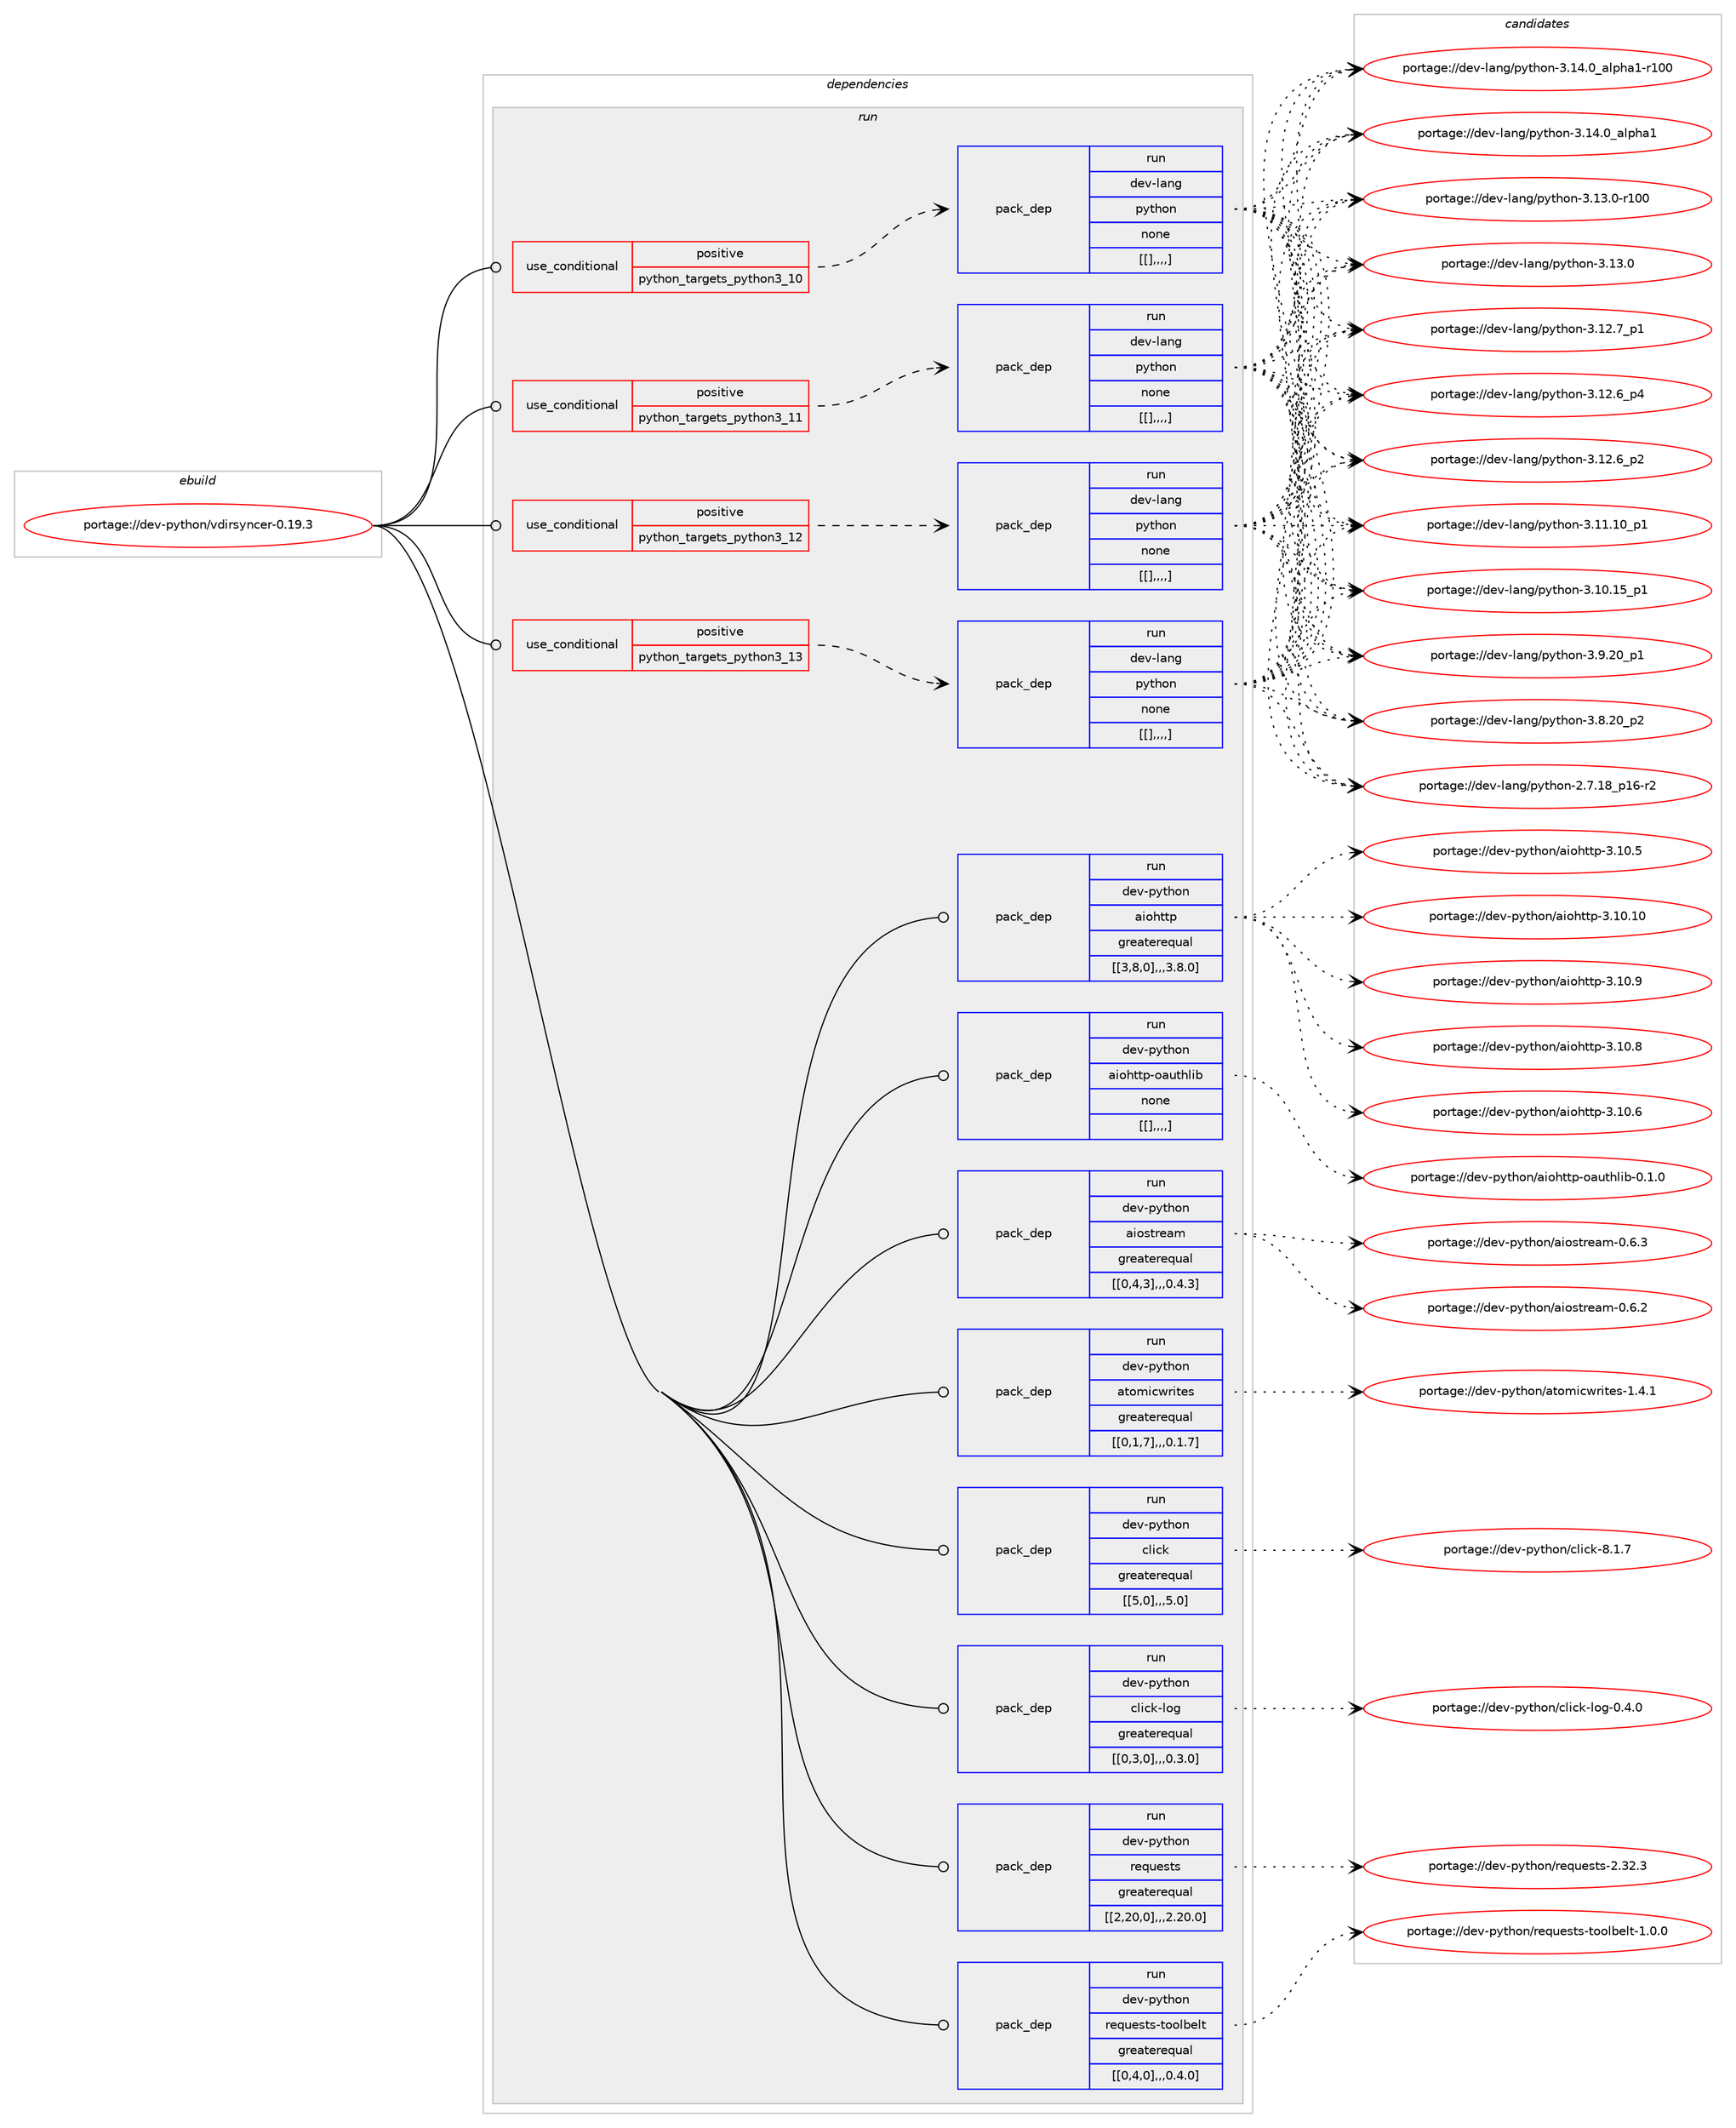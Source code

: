 digraph prolog {

# *************
# Graph options
# *************

newrank=true;
concentrate=true;
compound=true;
graph [rankdir=LR,fontname=Helvetica,fontsize=10,ranksep=1.5];#, ranksep=2.5, nodesep=0.2];
edge  [arrowhead=vee];
node  [fontname=Helvetica,fontsize=10];

# **********
# The ebuild
# **********

subgraph cluster_leftcol {
color=gray;
label=<<i>ebuild</i>>;
id [label="portage://dev-python/vdirsyncer-0.19.3", color=red, width=4, href="../dev-python/vdirsyncer-0.19.3.svg"];
}

# ****************
# The dependencies
# ****************

subgraph cluster_midcol {
color=gray;
label=<<i>dependencies</i>>;
subgraph cluster_compile {
fillcolor="#eeeeee";
style=filled;
label=<<i>compile</i>>;
}
subgraph cluster_compileandrun {
fillcolor="#eeeeee";
style=filled;
label=<<i>compile and run</i>>;
}
subgraph cluster_run {
fillcolor="#eeeeee";
style=filled;
label=<<i>run</i>>;
subgraph cond43982 {
dependency174409 [label=<<TABLE BORDER="0" CELLBORDER="1" CELLSPACING="0" CELLPADDING="4"><TR><TD ROWSPAN="3" CELLPADDING="10">use_conditional</TD></TR><TR><TD>positive</TD></TR><TR><TD>python_targets_python3_10</TD></TR></TABLE>>, shape=none, color=red];
subgraph pack129085 {
dependency174411 [label=<<TABLE BORDER="0" CELLBORDER="1" CELLSPACING="0" CELLPADDING="4" WIDTH="220"><TR><TD ROWSPAN="6" CELLPADDING="30">pack_dep</TD></TR><TR><TD WIDTH="110">run</TD></TR><TR><TD>dev-lang</TD></TR><TR><TD>python</TD></TR><TR><TD>none</TD></TR><TR><TD>[[],,,,]</TD></TR></TABLE>>, shape=none, color=blue];
}
dependency174409:e -> dependency174411:w [weight=20,style="dashed",arrowhead="vee"];
}
id:e -> dependency174409:w [weight=20,style="solid",arrowhead="odot"];
subgraph cond43983 {
dependency174415 [label=<<TABLE BORDER="0" CELLBORDER="1" CELLSPACING="0" CELLPADDING="4"><TR><TD ROWSPAN="3" CELLPADDING="10">use_conditional</TD></TR><TR><TD>positive</TD></TR><TR><TD>python_targets_python3_11</TD></TR></TABLE>>, shape=none, color=red];
subgraph pack129087 {
dependency174431 [label=<<TABLE BORDER="0" CELLBORDER="1" CELLSPACING="0" CELLPADDING="4" WIDTH="220"><TR><TD ROWSPAN="6" CELLPADDING="30">pack_dep</TD></TR><TR><TD WIDTH="110">run</TD></TR><TR><TD>dev-lang</TD></TR><TR><TD>python</TD></TR><TR><TD>none</TD></TR><TR><TD>[[],,,,]</TD></TR></TABLE>>, shape=none, color=blue];
}
dependency174415:e -> dependency174431:w [weight=20,style="dashed",arrowhead="vee"];
}
id:e -> dependency174415:w [weight=20,style="solid",arrowhead="odot"];
subgraph cond44021 {
dependency174509 [label=<<TABLE BORDER="0" CELLBORDER="1" CELLSPACING="0" CELLPADDING="4"><TR><TD ROWSPAN="3" CELLPADDING="10">use_conditional</TD></TR><TR><TD>positive</TD></TR><TR><TD>python_targets_python3_12</TD></TR></TABLE>>, shape=none, color=red];
subgraph pack129142 {
dependency174514 [label=<<TABLE BORDER="0" CELLBORDER="1" CELLSPACING="0" CELLPADDING="4" WIDTH="220"><TR><TD ROWSPAN="6" CELLPADDING="30">pack_dep</TD></TR><TR><TD WIDTH="110">run</TD></TR><TR><TD>dev-lang</TD></TR><TR><TD>python</TD></TR><TR><TD>none</TD></TR><TR><TD>[[],,,,]</TD></TR></TABLE>>, shape=none, color=blue];
}
dependency174509:e -> dependency174514:w [weight=20,style="dashed",arrowhead="vee"];
}
id:e -> dependency174509:w [weight=20,style="solid",arrowhead="odot"];
subgraph cond44027 {
dependency174520 [label=<<TABLE BORDER="0" CELLBORDER="1" CELLSPACING="0" CELLPADDING="4"><TR><TD ROWSPAN="3" CELLPADDING="10">use_conditional</TD></TR><TR><TD>positive</TD></TR><TR><TD>python_targets_python3_13</TD></TR></TABLE>>, shape=none, color=red];
subgraph pack129188 {
dependency174592 [label=<<TABLE BORDER="0" CELLBORDER="1" CELLSPACING="0" CELLPADDING="4" WIDTH="220"><TR><TD ROWSPAN="6" CELLPADDING="30">pack_dep</TD></TR><TR><TD WIDTH="110">run</TD></TR><TR><TD>dev-lang</TD></TR><TR><TD>python</TD></TR><TR><TD>none</TD></TR><TR><TD>[[],,,,]</TD></TR></TABLE>>, shape=none, color=blue];
}
dependency174520:e -> dependency174592:w [weight=20,style="dashed",arrowhead="vee"];
}
id:e -> dependency174520:w [weight=20,style="solid",arrowhead="odot"];
subgraph pack129193 {
dependency174603 [label=<<TABLE BORDER="0" CELLBORDER="1" CELLSPACING="0" CELLPADDING="4" WIDTH="220"><TR><TD ROWSPAN="6" CELLPADDING="30">pack_dep</TD></TR><TR><TD WIDTH="110">run</TD></TR><TR><TD>dev-python</TD></TR><TR><TD>aiohttp</TD></TR><TR><TD>greaterequal</TD></TR><TR><TD>[[3,8,0],,,3.8.0]</TD></TR></TABLE>>, shape=none, color=blue];
}
id:e -> dependency174603:w [weight=20,style="solid",arrowhead="odot"];
subgraph pack129198 {
dependency174615 [label=<<TABLE BORDER="0" CELLBORDER="1" CELLSPACING="0" CELLPADDING="4" WIDTH="220"><TR><TD ROWSPAN="6" CELLPADDING="30">pack_dep</TD></TR><TR><TD WIDTH="110">run</TD></TR><TR><TD>dev-python</TD></TR><TR><TD>aiohttp-oauthlib</TD></TR><TR><TD>none</TD></TR><TR><TD>[[],,,,]</TD></TR></TABLE>>, shape=none, color=blue];
}
id:e -> dependency174615:w [weight=20,style="solid",arrowhead="odot"];
subgraph pack129230 {
dependency174682 [label=<<TABLE BORDER="0" CELLBORDER="1" CELLSPACING="0" CELLPADDING="4" WIDTH="220"><TR><TD ROWSPAN="6" CELLPADDING="30">pack_dep</TD></TR><TR><TD WIDTH="110">run</TD></TR><TR><TD>dev-python</TD></TR><TR><TD>aiostream</TD></TR><TR><TD>greaterequal</TD></TR><TR><TD>[[0,4,3],,,0.4.3]</TD></TR></TABLE>>, shape=none, color=blue];
}
id:e -> dependency174682:w [weight=20,style="solid",arrowhead="odot"];
subgraph pack129252 {
dependency174712 [label=<<TABLE BORDER="0" CELLBORDER="1" CELLSPACING="0" CELLPADDING="4" WIDTH="220"><TR><TD ROWSPAN="6" CELLPADDING="30">pack_dep</TD></TR><TR><TD WIDTH="110">run</TD></TR><TR><TD>dev-python</TD></TR><TR><TD>atomicwrites</TD></TR><TR><TD>greaterequal</TD></TR><TR><TD>[[0,1,7],,,0.1.7]</TD></TR></TABLE>>, shape=none, color=blue];
}
id:e -> dependency174712:w [weight=20,style="solid",arrowhead="odot"];
subgraph pack129258 {
dependency174736 [label=<<TABLE BORDER="0" CELLBORDER="1" CELLSPACING="0" CELLPADDING="4" WIDTH="220"><TR><TD ROWSPAN="6" CELLPADDING="30">pack_dep</TD></TR><TR><TD WIDTH="110">run</TD></TR><TR><TD>dev-python</TD></TR><TR><TD>click</TD></TR><TR><TD>greaterequal</TD></TR><TR><TD>[[5,0],,,5.0]</TD></TR></TABLE>>, shape=none, color=blue];
}
id:e -> dependency174736:w [weight=20,style="solid",arrowhead="odot"];
subgraph pack129272 {
dependency174739 [label=<<TABLE BORDER="0" CELLBORDER="1" CELLSPACING="0" CELLPADDING="4" WIDTH="220"><TR><TD ROWSPAN="6" CELLPADDING="30">pack_dep</TD></TR><TR><TD WIDTH="110">run</TD></TR><TR><TD>dev-python</TD></TR><TR><TD>click-log</TD></TR><TR><TD>greaterequal</TD></TR><TR><TD>[[0,3,0],,,0.3.0]</TD></TR></TABLE>>, shape=none, color=blue];
}
id:e -> dependency174739:w [weight=20,style="solid",arrowhead="odot"];
subgraph pack129277 {
dependency174786 [label=<<TABLE BORDER="0" CELLBORDER="1" CELLSPACING="0" CELLPADDING="4" WIDTH="220"><TR><TD ROWSPAN="6" CELLPADDING="30">pack_dep</TD></TR><TR><TD WIDTH="110">run</TD></TR><TR><TD>dev-python</TD></TR><TR><TD>requests</TD></TR><TR><TD>greaterequal</TD></TR><TR><TD>[[2,20,0],,,2.20.0]</TD></TR></TABLE>>, shape=none, color=blue];
}
id:e -> dependency174786:w [weight=20,style="solid",arrowhead="odot"];
subgraph pack129307 {
dependency174791 [label=<<TABLE BORDER="0" CELLBORDER="1" CELLSPACING="0" CELLPADDING="4" WIDTH="220"><TR><TD ROWSPAN="6" CELLPADDING="30">pack_dep</TD></TR><TR><TD WIDTH="110">run</TD></TR><TR><TD>dev-python</TD></TR><TR><TD>requests-toolbelt</TD></TR><TR><TD>greaterequal</TD></TR><TR><TD>[[0,4,0],,,0.4.0]</TD></TR></TABLE>>, shape=none, color=blue];
}
id:e -> dependency174791:w [weight=20,style="solid",arrowhead="odot"];
}
}

# **************
# The candidates
# **************

subgraph cluster_choices {
rank=same;
color=gray;
label=<<i>candidates</i>>;

subgraph choice129093 {
color=black;
nodesep=1;
choice100101118451089711010347112121116104111110455146495246489597108112104974945114494848 [label="portage://dev-lang/python-3.14.0_alpha1-r100", color=red, width=4,href="../dev-lang/python-3.14.0_alpha1-r100.svg"];
choice1001011184510897110103471121211161041111104551464952464895971081121049749 [label="portage://dev-lang/python-3.14.0_alpha1", color=red, width=4,href="../dev-lang/python-3.14.0_alpha1.svg"];
choice1001011184510897110103471121211161041111104551464951464845114494848 [label="portage://dev-lang/python-3.13.0-r100", color=red, width=4,href="../dev-lang/python-3.13.0-r100.svg"];
choice10010111845108971101034711212111610411111045514649514648 [label="portage://dev-lang/python-3.13.0", color=red, width=4,href="../dev-lang/python-3.13.0.svg"];
choice100101118451089711010347112121116104111110455146495046559511249 [label="portage://dev-lang/python-3.12.7_p1", color=red, width=4,href="../dev-lang/python-3.12.7_p1.svg"];
choice100101118451089711010347112121116104111110455146495046549511252 [label="portage://dev-lang/python-3.12.6_p4", color=red, width=4,href="../dev-lang/python-3.12.6_p4.svg"];
choice100101118451089711010347112121116104111110455146495046549511250 [label="portage://dev-lang/python-3.12.6_p2", color=red, width=4,href="../dev-lang/python-3.12.6_p2.svg"];
choice10010111845108971101034711212111610411111045514649494649489511249 [label="portage://dev-lang/python-3.11.10_p1", color=red, width=4,href="../dev-lang/python-3.11.10_p1.svg"];
choice10010111845108971101034711212111610411111045514649484649539511249 [label="portage://dev-lang/python-3.10.15_p1", color=red, width=4,href="../dev-lang/python-3.10.15_p1.svg"];
choice100101118451089711010347112121116104111110455146574650489511249 [label="portage://dev-lang/python-3.9.20_p1", color=red, width=4,href="../dev-lang/python-3.9.20_p1.svg"];
choice100101118451089711010347112121116104111110455146564650489511250 [label="portage://dev-lang/python-3.8.20_p2", color=red, width=4,href="../dev-lang/python-3.8.20_p2.svg"];
choice100101118451089711010347112121116104111110455046554649569511249544511450 [label="portage://dev-lang/python-2.7.18_p16-r2", color=red, width=4,href="../dev-lang/python-2.7.18_p16-r2.svg"];
dependency174411:e -> choice100101118451089711010347112121116104111110455146495246489597108112104974945114494848:w [style=dotted,weight="100"];
dependency174411:e -> choice1001011184510897110103471121211161041111104551464952464895971081121049749:w [style=dotted,weight="100"];
dependency174411:e -> choice1001011184510897110103471121211161041111104551464951464845114494848:w [style=dotted,weight="100"];
dependency174411:e -> choice10010111845108971101034711212111610411111045514649514648:w [style=dotted,weight="100"];
dependency174411:e -> choice100101118451089711010347112121116104111110455146495046559511249:w [style=dotted,weight="100"];
dependency174411:e -> choice100101118451089711010347112121116104111110455146495046549511252:w [style=dotted,weight="100"];
dependency174411:e -> choice100101118451089711010347112121116104111110455146495046549511250:w [style=dotted,weight="100"];
dependency174411:e -> choice10010111845108971101034711212111610411111045514649494649489511249:w [style=dotted,weight="100"];
dependency174411:e -> choice10010111845108971101034711212111610411111045514649484649539511249:w [style=dotted,weight="100"];
dependency174411:e -> choice100101118451089711010347112121116104111110455146574650489511249:w [style=dotted,weight="100"];
dependency174411:e -> choice100101118451089711010347112121116104111110455146564650489511250:w [style=dotted,weight="100"];
dependency174411:e -> choice100101118451089711010347112121116104111110455046554649569511249544511450:w [style=dotted,weight="100"];
}
subgraph choice129119 {
color=black;
nodesep=1;
choice100101118451089711010347112121116104111110455146495246489597108112104974945114494848 [label="portage://dev-lang/python-3.14.0_alpha1-r100", color=red, width=4,href="../dev-lang/python-3.14.0_alpha1-r100.svg"];
choice1001011184510897110103471121211161041111104551464952464895971081121049749 [label="portage://dev-lang/python-3.14.0_alpha1", color=red, width=4,href="../dev-lang/python-3.14.0_alpha1.svg"];
choice1001011184510897110103471121211161041111104551464951464845114494848 [label="portage://dev-lang/python-3.13.0-r100", color=red, width=4,href="../dev-lang/python-3.13.0-r100.svg"];
choice10010111845108971101034711212111610411111045514649514648 [label="portage://dev-lang/python-3.13.0", color=red, width=4,href="../dev-lang/python-3.13.0.svg"];
choice100101118451089711010347112121116104111110455146495046559511249 [label="portage://dev-lang/python-3.12.7_p1", color=red, width=4,href="../dev-lang/python-3.12.7_p1.svg"];
choice100101118451089711010347112121116104111110455146495046549511252 [label="portage://dev-lang/python-3.12.6_p4", color=red, width=4,href="../dev-lang/python-3.12.6_p4.svg"];
choice100101118451089711010347112121116104111110455146495046549511250 [label="portage://dev-lang/python-3.12.6_p2", color=red, width=4,href="../dev-lang/python-3.12.6_p2.svg"];
choice10010111845108971101034711212111610411111045514649494649489511249 [label="portage://dev-lang/python-3.11.10_p1", color=red, width=4,href="../dev-lang/python-3.11.10_p1.svg"];
choice10010111845108971101034711212111610411111045514649484649539511249 [label="portage://dev-lang/python-3.10.15_p1", color=red, width=4,href="../dev-lang/python-3.10.15_p1.svg"];
choice100101118451089711010347112121116104111110455146574650489511249 [label="portage://dev-lang/python-3.9.20_p1", color=red, width=4,href="../dev-lang/python-3.9.20_p1.svg"];
choice100101118451089711010347112121116104111110455146564650489511250 [label="portage://dev-lang/python-3.8.20_p2", color=red, width=4,href="../dev-lang/python-3.8.20_p2.svg"];
choice100101118451089711010347112121116104111110455046554649569511249544511450 [label="portage://dev-lang/python-2.7.18_p16-r2", color=red, width=4,href="../dev-lang/python-2.7.18_p16-r2.svg"];
dependency174431:e -> choice100101118451089711010347112121116104111110455146495246489597108112104974945114494848:w [style=dotted,weight="100"];
dependency174431:e -> choice1001011184510897110103471121211161041111104551464952464895971081121049749:w [style=dotted,weight="100"];
dependency174431:e -> choice1001011184510897110103471121211161041111104551464951464845114494848:w [style=dotted,weight="100"];
dependency174431:e -> choice10010111845108971101034711212111610411111045514649514648:w [style=dotted,weight="100"];
dependency174431:e -> choice100101118451089711010347112121116104111110455146495046559511249:w [style=dotted,weight="100"];
dependency174431:e -> choice100101118451089711010347112121116104111110455146495046549511252:w [style=dotted,weight="100"];
dependency174431:e -> choice100101118451089711010347112121116104111110455146495046549511250:w [style=dotted,weight="100"];
dependency174431:e -> choice10010111845108971101034711212111610411111045514649494649489511249:w [style=dotted,weight="100"];
dependency174431:e -> choice10010111845108971101034711212111610411111045514649484649539511249:w [style=dotted,weight="100"];
dependency174431:e -> choice100101118451089711010347112121116104111110455146574650489511249:w [style=dotted,weight="100"];
dependency174431:e -> choice100101118451089711010347112121116104111110455146564650489511250:w [style=dotted,weight="100"];
dependency174431:e -> choice100101118451089711010347112121116104111110455046554649569511249544511450:w [style=dotted,weight="100"];
}
subgraph choice129181 {
color=black;
nodesep=1;
choice100101118451089711010347112121116104111110455146495246489597108112104974945114494848 [label="portage://dev-lang/python-3.14.0_alpha1-r100", color=red, width=4,href="../dev-lang/python-3.14.0_alpha1-r100.svg"];
choice1001011184510897110103471121211161041111104551464952464895971081121049749 [label="portage://dev-lang/python-3.14.0_alpha1", color=red, width=4,href="../dev-lang/python-3.14.0_alpha1.svg"];
choice1001011184510897110103471121211161041111104551464951464845114494848 [label="portage://dev-lang/python-3.13.0-r100", color=red, width=4,href="../dev-lang/python-3.13.0-r100.svg"];
choice10010111845108971101034711212111610411111045514649514648 [label="portage://dev-lang/python-3.13.0", color=red, width=4,href="../dev-lang/python-3.13.0.svg"];
choice100101118451089711010347112121116104111110455146495046559511249 [label="portage://dev-lang/python-3.12.7_p1", color=red, width=4,href="../dev-lang/python-3.12.7_p1.svg"];
choice100101118451089711010347112121116104111110455146495046549511252 [label="portage://dev-lang/python-3.12.6_p4", color=red, width=4,href="../dev-lang/python-3.12.6_p4.svg"];
choice100101118451089711010347112121116104111110455146495046549511250 [label="portage://dev-lang/python-3.12.6_p2", color=red, width=4,href="../dev-lang/python-3.12.6_p2.svg"];
choice10010111845108971101034711212111610411111045514649494649489511249 [label="portage://dev-lang/python-3.11.10_p1", color=red, width=4,href="../dev-lang/python-3.11.10_p1.svg"];
choice10010111845108971101034711212111610411111045514649484649539511249 [label="portage://dev-lang/python-3.10.15_p1", color=red, width=4,href="../dev-lang/python-3.10.15_p1.svg"];
choice100101118451089711010347112121116104111110455146574650489511249 [label="portage://dev-lang/python-3.9.20_p1", color=red, width=4,href="../dev-lang/python-3.9.20_p1.svg"];
choice100101118451089711010347112121116104111110455146564650489511250 [label="portage://dev-lang/python-3.8.20_p2", color=red, width=4,href="../dev-lang/python-3.8.20_p2.svg"];
choice100101118451089711010347112121116104111110455046554649569511249544511450 [label="portage://dev-lang/python-2.7.18_p16-r2", color=red, width=4,href="../dev-lang/python-2.7.18_p16-r2.svg"];
dependency174514:e -> choice100101118451089711010347112121116104111110455146495246489597108112104974945114494848:w [style=dotted,weight="100"];
dependency174514:e -> choice1001011184510897110103471121211161041111104551464952464895971081121049749:w [style=dotted,weight="100"];
dependency174514:e -> choice1001011184510897110103471121211161041111104551464951464845114494848:w [style=dotted,weight="100"];
dependency174514:e -> choice10010111845108971101034711212111610411111045514649514648:w [style=dotted,weight="100"];
dependency174514:e -> choice100101118451089711010347112121116104111110455146495046559511249:w [style=dotted,weight="100"];
dependency174514:e -> choice100101118451089711010347112121116104111110455146495046549511252:w [style=dotted,weight="100"];
dependency174514:e -> choice100101118451089711010347112121116104111110455146495046549511250:w [style=dotted,weight="100"];
dependency174514:e -> choice10010111845108971101034711212111610411111045514649494649489511249:w [style=dotted,weight="100"];
dependency174514:e -> choice10010111845108971101034711212111610411111045514649484649539511249:w [style=dotted,weight="100"];
dependency174514:e -> choice100101118451089711010347112121116104111110455146574650489511249:w [style=dotted,weight="100"];
dependency174514:e -> choice100101118451089711010347112121116104111110455146564650489511250:w [style=dotted,weight="100"];
dependency174514:e -> choice100101118451089711010347112121116104111110455046554649569511249544511450:w [style=dotted,weight="100"];
}
subgraph choice129208 {
color=black;
nodesep=1;
choice100101118451089711010347112121116104111110455146495246489597108112104974945114494848 [label="portage://dev-lang/python-3.14.0_alpha1-r100", color=red, width=4,href="../dev-lang/python-3.14.0_alpha1-r100.svg"];
choice1001011184510897110103471121211161041111104551464952464895971081121049749 [label="portage://dev-lang/python-3.14.0_alpha1", color=red, width=4,href="../dev-lang/python-3.14.0_alpha1.svg"];
choice1001011184510897110103471121211161041111104551464951464845114494848 [label="portage://dev-lang/python-3.13.0-r100", color=red, width=4,href="../dev-lang/python-3.13.0-r100.svg"];
choice10010111845108971101034711212111610411111045514649514648 [label="portage://dev-lang/python-3.13.0", color=red, width=4,href="../dev-lang/python-3.13.0.svg"];
choice100101118451089711010347112121116104111110455146495046559511249 [label="portage://dev-lang/python-3.12.7_p1", color=red, width=4,href="../dev-lang/python-3.12.7_p1.svg"];
choice100101118451089711010347112121116104111110455146495046549511252 [label="portage://dev-lang/python-3.12.6_p4", color=red, width=4,href="../dev-lang/python-3.12.6_p4.svg"];
choice100101118451089711010347112121116104111110455146495046549511250 [label="portage://dev-lang/python-3.12.6_p2", color=red, width=4,href="../dev-lang/python-3.12.6_p2.svg"];
choice10010111845108971101034711212111610411111045514649494649489511249 [label="portage://dev-lang/python-3.11.10_p1", color=red, width=4,href="../dev-lang/python-3.11.10_p1.svg"];
choice10010111845108971101034711212111610411111045514649484649539511249 [label="portage://dev-lang/python-3.10.15_p1", color=red, width=4,href="../dev-lang/python-3.10.15_p1.svg"];
choice100101118451089711010347112121116104111110455146574650489511249 [label="portage://dev-lang/python-3.9.20_p1", color=red, width=4,href="../dev-lang/python-3.9.20_p1.svg"];
choice100101118451089711010347112121116104111110455146564650489511250 [label="portage://dev-lang/python-3.8.20_p2", color=red, width=4,href="../dev-lang/python-3.8.20_p2.svg"];
choice100101118451089711010347112121116104111110455046554649569511249544511450 [label="portage://dev-lang/python-2.7.18_p16-r2", color=red, width=4,href="../dev-lang/python-2.7.18_p16-r2.svg"];
dependency174592:e -> choice100101118451089711010347112121116104111110455146495246489597108112104974945114494848:w [style=dotted,weight="100"];
dependency174592:e -> choice1001011184510897110103471121211161041111104551464952464895971081121049749:w [style=dotted,weight="100"];
dependency174592:e -> choice1001011184510897110103471121211161041111104551464951464845114494848:w [style=dotted,weight="100"];
dependency174592:e -> choice10010111845108971101034711212111610411111045514649514648:w [style=dotted,weight="100"];
dependency174592:e -> choice100101118451089711010347112121116104111110455146495046559511249:w [style=dotted,weight="100"];
dependency174592:e -> choice100101118451089711010347112121116104111110455146495046549511252:w [style=dotted,weight="100"];
dependency174592:e -> choice100101118451089711010347112121116104111110455146495046549511250:w [style=dotted,weight="100"];
dependency174592:e -> choice10010111845108971101034711212111610411111045514649494649489511249:w [style=dotted,weight="100"];
dependency174592:e -> choice10010111845108971101034711212111610411111045514649484649539511249:w [style=dotted,weight="100"];
dependency174592:e -> choice100101118451089711010347112121116104111110455146574650489511249:w [style=dotted,weight="100"];
dependency174592:e -> choice100101118451089711010347112121116104111110455146564650489511250:w [style=dotted,weight="100"];
dependency174592:e -> choice100101118451089711010347112121116104111110455046554649569511249544511450:w [style=dotted,weight="100"];
}
subgraph choice129255 {
color=black;
nodesep=1;
choice1001011184511212111610411111047971051111041161161124551464948464948 [label="portage://dev-python/aiohttp-3.10.10", color=red, width=4,href="../dev-python/aiohttp-3.10.10.svg"];
choice10010111845112121116104111110479710511110411611611245514649484657 [label="portage://dev-python/aiohttp-3.10.9", color=red, width=4,href="../dev-python/aiohttp-3.10.9.svg"];
choice10010111845112121116104111110479710511110411611611245514649484656 [label="portage://dev-python/aiohttp-3.10.8", color=red, width=4,href="../dev-python/aiohttp-3.10.8.svg"];
choice10010111845112121116104111110479710511110411611611245514649484654 [label="portage://dev-python/aiohttp-3.10.6", color=red, width=4,href="../dev-python/aiohttp-3.10.6.svg"];
choice10010111845112121116104111110479710511110411611611245514649484653 [label="portage://dev-python/aiohttp-3.10.5", color=red, width=4,href="../dev-python/aiohttp-3.10.5.svg"];
dependency174603:e -> choice1001011184511212111610411111047971051111041161161124551464948464948:w [style=dotted,weight="100"];
dependency174603:e -> choice10010111845112121116104111110479710511110411611611245514649484657:w [style=dotted,weight="100"];
dependency174603:e -> choice10010111845112121116104111110479710511110411611611245514649484656:w [style=dotted,weight="100"];
dependency174603:e -> choice10010111845112121116104111110479710511110411611611245514649484654:w [style=dotted,weight="100"];
dependency174603:e -> choice10010111845112121116104111110479710511110411611611245514649484653:w [style=dotted,weight="100"];
}
subgraph choice129287 {
color=black;
nodesep=1;
choice100101118451121211161041111104797105111104116116112451119711711610410810598454846494648 [label="portage://dev-python/aiohttp-oauthlib-0.1.0", color=red, width=4,href="../dev-python/aiohttp-oauthlib-0.1.0.svg"];
dependency174615:e -> choice100101118451121211161041111104797105111104116116112451119711711610410810598454846494648:w [style=dotted,weight="100"];
}
subgraph choice129290 {
color=black;
nodesep=1;
choice10010111845112121116104111110479710511111511611410197109454846544651 [label="portage://dev-python/aiostream-0.6.3", color=red, width=4,href="../dev-python/aiostream-0.6.3.svg"];
choice10010111845112121116104111110479710511111511611410197109454846544650 [label="portage://dev-python/aiostream-0.6.2", color=red, width=4,href="../dev-python/aiostream-0.6.2.svg"];
dependency174682:e -> choice10010111845112121116104111110479710511111511611410197109454846544651:w [style=dotted,weight="100"];
dependency174682:e -> choice10010111845112121116104111110479710511111511611410197109454846544650:w [style=dotted,weight="100"];
}
subgraph choice129293 {
color=black;
nodesep=1;
choice10010111845112121116104111110479711611110910599119114105116101115454946524649 [label="portage://dev-python/atomicwrites-1.4.1", color=red, width=4,href="../dev-python/atomicwrites-1.4.1.svg"];
dependency174712:e -> choice10010111845112121116104111110479711611110910599119114105116101115454946524649:w [style=dotted,weight="100"];
}
subgraph choice129297 {
color=black;
nodesep=1;
choice10010111845112121116104111110479910810599107455646494655 [label="portage://dev-python/click-8.1.7", color=red, width=4,href="../dev-python/click-8.1.7.svg"];
dependency174736:e -> choice10010111845112121116104111110479910810599107455646494655:w [style=dotted,weight="100"];
}
subgraph choice129301 {
color=black;
nodesep=1;
choice1001011184511212111610411111047991081059910745108111103454846524648 [label="portage://dev-python/click-log-0.4.0", color=red, width=4,href="../dev-python/click-log-0.4.0.svg"];
dependency174739:e -> choice1001011184511212111610411111047991081059910745108111103454846524648:w [style=dotted,weight="100"];
}
subgraph choice129303 {
color=black;
nodesep=1;
choice100101118451121211161041111104711410111311710111511611545504651504651 [label="portage://dev-python/requests-2.32.3", color=red, width=4,href="../dev-python/requests-2.32.3.svg"];
dependency174786:e -> choice100101118451121211161041111104711410111311710111511611545504651504651:w [style=dotted,weight="100"];
}
subgraph choice129305 {
color=black;
nodesep=1;
choice10010111845112121116104111110471141011131171011151161154511611111110898101108116454946484648 [label="portage://dev-python/requests-toolbelt-1.0.0", color=red, width=4,href="../dev-python/requests-toolbelt-1.0.0.svg"];
dependency174791:e -> choice10010111845112121116104111110471141011131171011151161154511611111110898101108116454946484648:w [style=dotted,weight="100"];
}
}

}
